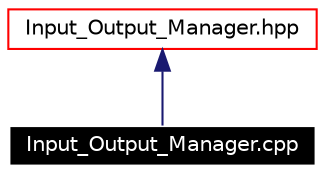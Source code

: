 digraph G
{
  edge [fontname="Helvetica",fontsize=10,labelfontname="Helvetica",labelfontsize=10];
  node [fontname="Helvetica",fontsize=10,shape=record];
  Node61 [label="Input_Output_Manager.cpp",height=0.2,width=0.4,color="white", fillcolor="black", style="filled" fontcolor="white"];
  Node62 -> Node61 [dir=back,color="midnightblue",fontsize=10,style="solid",fontname="Helvetica"];
  Node62 [label="Input_Output_Manager.hpp",height=0.2,width=0.4,color="red",URL="$Input__Output__Manager_8hpp.html"];
}
